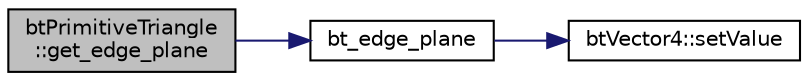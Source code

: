 digraph "btPrimitiveTriangle::get_edge_plane"
{
  edge [fontname="Helvetica",fontsize="10",labelfontname="Helvetica",labelfontsize="10"];
  node [fontname="Helvetica",fontsize="10",shape=record];
  rankdir="LR";
  Node1 [label="btPrimitiveTriangle\l::get_edge_plane",height=0.2,width=0.4,color="black", fillcolor="grey75", style="filled", fontcolor="black"];
  Node1 -> Node2 [color="midnightblue",fontsize="10",style="solid"];
  Node2 [label="bt_edge_plane",height=0.2,width=0.4,color="black", fillcolor="white", style="filled",URL="$bt_geometry_operations_8h.html#a8ef83f3444ff4b984beb7c1c593cb0eb",tooltip="Calc a plane from a triangle edge an a normal. plane is a vec4f. "];
  Node2 -> Node3 [color="midnightblue",fontsize="10",style="solid"];
  Node3 [label="btVector4::setValue",height=0.2,width=0.4,color="black", fillcolor="white", style="filled",URL="$classbt_vector4.html#a7653b136836ef8c5f66d20cb11a86ceb",tooltip="Set x,y,z and zero w. "];
}
